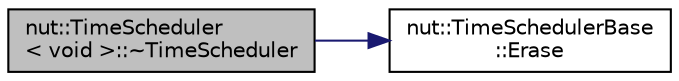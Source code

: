 digraph "nut::TimeScheduler&lt; void &gt;::~TimeScheduler"
{
 // LATEX_PDF_SIZE
  edge [fontname="Helvetica",fontsize="10",labelfontname="Helvetica",labelfontsize="10"];
  node [fontname="Helvetica",fontsize="10",shape=record];
  rankdir="LR";
  Node1 [label="nut::TimeScheduler\l\< void \>::~TimeScheduler",height=0.2,width=0.4,color="black", fillcolor="grey75", style="filled", fontcolor="black",tooltip="デストラクタ"];
  Node1 -> Node2 [color="midnightblue",fontsize="10",style="solid",fontname="Helvetica"];
  Node2 [label="nut::TimeSchedulerBase\l::Erase",height=0.2,width=0.4,color="black", fillcolor="white", style="filled",URL="$d9/d00/classnut_1_1_time_scheduler_base.html#a1d0ecaefe7d5c5f1266a4021fba23d69",tooltip="スケジューラ削除"];
}

